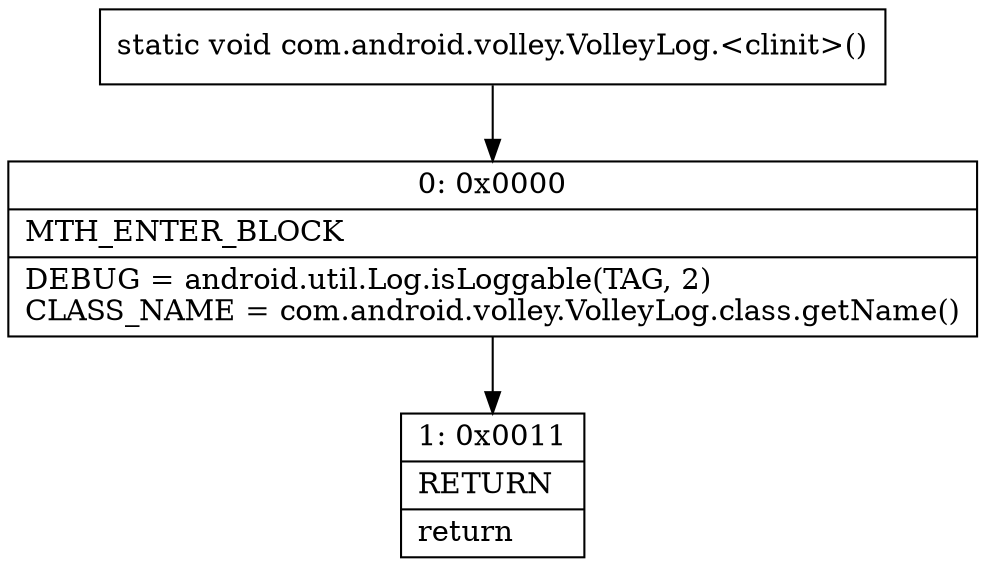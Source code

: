 digraph "CFG forcom.android.volley.VolleyLog.\<clinit\>()V" {
Node_0 [shape=record,label="{0\:\ 0x0000|MTH_ENTER_BLOCK\l|DEBUG = android.util.Log.isLoggable(TAG, 2)\lCLASS_NAME = com.android.volley.VolleyLog.class.getName()\l}"];
Node_1 [shape=record,label="{1\:\ 0x0011|RETURN\l|return\l}"];
MethodNode[shape=record,label="{static void com.android.volley.VolleyLog.\<clinit\>() }"];
MethodNode -> Node_0;
Node_0 -> Node_1;
}

